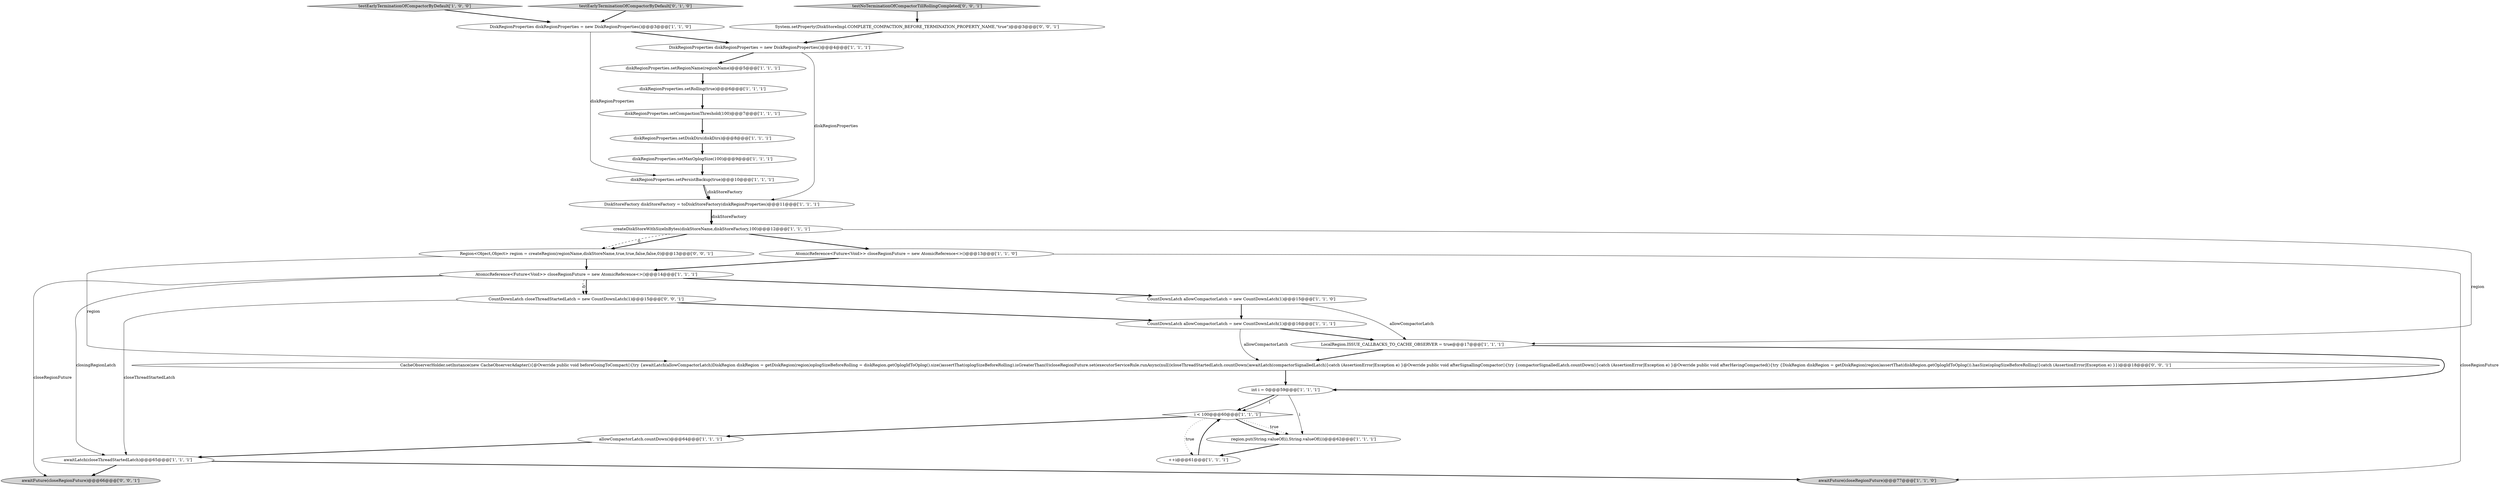 digraph {
12 [style = filled, label = "CountDownLatch allowCompactorLatch = new CountDownLatch(1)@@@16@@@['1', '1', '1']", fillcolor = white, shape = ellipse image = "AAA0AAABBB1BBB"];
5 [style = filled, label = "diskRegionProperties.setCompactionThreshold(100)@@@7@@@['1', '1', '1']", fillcolor = white, shape = ellipse image = "AAA0AAABBB1BBB"];
8 [style = filled, label = "i < 100@@@60@@@['1', '1', '1']", fillcolor = white, shape = diamond image = "AAA0AAABBB1BBB"];
20 [style = filled, label = "diskRegionProperties.setDiskDirs(diskDirs)@@@8@@@['1', '1', '1']", fillcolor = white, shape = ellipse image = "AAA0AAABBB1BBB"];
6 [style = filled, label = "testEarlyTerminationOfCompactorByDefault['1', '0', '0']", fillcolor = lightgray, shape = diamond image = "AAA0AAABBB1BBB"];
2 [style = filled, label = "AtomicReference<Future<Void>> closeRegionFuture = new AtomicReference<>()@@@14@@@['1', '1', '1']", fillcolor = white, shape = ellipse image = "AAA0AAABBB1BBB"];
9 [style = filled, label = "awaitLatch(closeThreadStartedLatch)@@@65@@@['1', '1', '1']", fillcolor = white, shape = ellipse image = "AAA0AAABBB1BBB"];
21 [style = filled, label = "DiskStoreFactory diskStoreFactory = toDiskStoreFactory(diskRegionProperties)@@@11@@@['1', '1', '1']", fillcolor = white, shape = ellipse image = "AAA0AAABBB1BBB"];
22 [style = filled, label = "diskRegionProperties.setRolling(true)@@@6@@@['1', '1', '1']", fillcolor = white, shape = ellipse image = "AAA0AAABBB1BBB"];
19 [style = filled, label = "DiskRegionProperties diskRegionProperties = new DiskRegionProperties()@@@4@@@['1', '1', '1']", fillcolor = white, shape = ellipse image = "AAA0AAABBB1BBB"];
14 [style = filled, label = "createDiskStoreWithSizeInBytes(diskStoreName,diskStoreFactory,100)@@@12@@@['1', '1', '1']", fillcolor = white, shape = ellipse image = "AAA0AAABBB1BBB"];
15 [style = filled, label = "++i@@@61@@@['1', '1', '1']", fillcolor = white, shape = ellipse image = "AAA0AAABBB1BBB"];
3 [style = filled, label = "diskRegionProperties.setRegionName(regionName)@@@5@@@['1', '1', '1']", fillcolor = white, shape = ellipse image = "AAA0AAABBB1BBB"];
16 [style = filled, label = "awaitFuture(closeRegionFuture)@@@77@@@['1', '1', '0']", fillcolor = lightgray, shape = ellipse image = "AAA0AAABBB1BBB"];
27 [style = filled, label = "Region<Object,Object> region = createRegion(regionName,diskStoreName,true,true,false,false,0)@@@13@@@['0', '0', '1']", fillcolor = white, shape = ellipse image = "AAA0AAABBB3BBB"];
1 [style = filled, label = "DiskRegionProperties diskRegionProperties = new DiskRegionProperties()@@@3@@@['1', '1', '0']", fillcolor = white, shape = ellipse image = "AAA0AAABBB1BBB"];
24 [style = filled, label = "System.setProperty(DiskStoreImpl.COMPLETE_COMPACTION_BEFORE_TERMINATION_PROPERTY_NAME,\"true\")@@@3@@@['0', '0', '1']", fillcolor = white, shape = ellipse image = "AAA0AAABBB3BBB"];
29 [style = filled, label = "CountDownLatch closeThreadStartedLatch = new CountDownLatch(1)@@@15@@@['0', '0', '1']", fillcolor = white, shape = ellipse image = "AAA0AAABBB3BBB"];
25 [style = filled, label = "CacheObserverHolder.setInstance(new CacheObserverAdapter(){@Override public void beforeGoingToCompact(){try {awaitLatch(allowCompactorLatch)DiskRegion diskRegion = getDiskRegion(region)oplogSizeBeforeRolling = diskRegion.getOplogIdToOplog().size()assertThat(oplogSizeBeforeRolling).isGreaterThan(0)closeRegionFuture.set(executorServiceRule.runAsync(null))closeThreadStartedLatch.countDown()awaitLatch(compactorSignalledLatch)}catch (AssertionError|Exception e) }@Override public void afterSignallingCompactor(){try {compactorSignalledLatch.countDown()}catch (AssertionError|Exception e) }@Override public void afterHavingCompacted(){try {DiskRegion diskRegion = getDiskRegion(region)assertThat(diskRegion.getOplogIdToOplog()).hasSize(oplogSizeBeforeRolling)}catch (AssertionError|Exception e) }})@@@18@@@['0', '0', '1']", fillcolor = white, shape = ellipse image = "AAA0AAABBB3BBB"];
17 [style = filled, label = "CountDownLatch allowCompactorLatch = new CountDownLatch(1)@@@15@@@['1', '1', '0']", fillcolor = white, shape = ellipse image = "AAA0AAABBB1BBB"];
26 [style = filled, label = "testNoTerminationOfCompactorTillRollingCompleted['0', '0', '1']", fillcolor = lightgray, shape = diamond image = "AAA0AAABBB3BBB"];
28 [style = filled, label = "awaitFuture(closeRegionFuture)@@@66@@@['0', '0', '1']", fillcolor = lightgray, shape = ellipse image = "AAA0AAABBB3BBB"];
7 [style = filled, label = "int i = 0@@@59@@@['1', '1', '1']", fillcolor = white, shape = ellipse image = "AAA0AAABBB1BBB"];
18 [style = filled, label = "allowCompactorLatch.countDown()@@@64@@@['1', '1', '1']", fillcolor = white, shape = ellipse image = "AAA0AAABBB1BBB"];
0 [style = filled, label = "diskRegionProperties.setPersistBackup(true)@@@10@@@['1', '1', '1']", fillcolor = white, shape = ellipse image = "AAA0AAABBB1BBB"];
11 [style = filled, label = "AtomicReference<Future<Void>> closeRegionFuture = new AtomicReference<>()@@@13@@@['1', '1', '0']", fillcolor = white, shape = ellipse image = "AAA0AAABBB1BBB"];
4 [style = filled, label = "diskRegionProperties.setMaxOplogSize(100)@@@9@@@['1', '1', '1']", fillcolor = white, shape = ellipse image = "AAA0AAABBB1BBB"];
13 [style = filled, label = "LocalRegion.ISSUE_CALLBACKS_TO_CACHE_OBSERVER = true@@@17@@@['1', '1', '1']", fillcolor = white, shape = ellipse image = "AAA0AAABBB1BBB"];
23 [style = filled, label = "testEarlyTerminationOfCompactorByDefault['0', '1', '0']", fillcolor = lightgray, shape = diamond image = "AAA0AAABBB2BBB"];
10 [style = filled, label = "region.put(String.valueOf(i),String.valueOf(i))@@@62@@@['1', '1', '1']", fillcolor = white, shape = ellipse image = "AAA0AAABBB1BBB"];
14->27 [style = bold, label=""];
19->3 [style = bold, label=""];
8->10 [style = dotted, label="true"];
26->24 [style = bold, label=""];
17->13 [style = solid, label="allowCompactorLatch"];
22->5 [style = bold, label=""];
21->14 [style = bold, label=""];
14->27 [style = dashed, label="0"];
13->7 [style = bold, label=""];
7->8 [style = bold, label=""];
29->9 [style = solid, label="closeThreadStartedLatch"];
23->1 [style = bold, label=""];
13->25 [style = bold, label=""];
9->16 [style = bold, label=""];
25->7 [style = bold, label=""];
20->4 [style = bold, label=""];
17->12 [style = bold, label=""];
7->10 [style = solid, label="i"];
19->21 [style = solid, label="diskRegionProperties"];
14->11 [style = bold, label=""];
2->28 [style = solid, label="closeRegionFuture"];
11->2 [style = bold, label=""];
2->17 [style = bold, label=""];
12->13 [style = bold, label=""];
2->9 [style = solid, label="closingRegionLatch"];
8->18 [style = bold, label=""];
7->8 [style = solid, label="i"];
0->21 [style = solid, label="diskStoreFactory"];
18->9 [style = bold, label=""];
8->15 [style = dotted, label="true"];
2->29 [style = bold, label=""];
21->14 [style = solid, label="diskStoreFactory"];
1->0 [style = solid, label="diskRegionProperties"];
5->20 [style = bold, label=""];
0->21 [style = bold, label=""];
2->29 [style = dashed, label="0"];
1->19 [style = bold, label=""];
29->12 [style = bold, label=""];
27->25 [style = solid, label="region"];
3->22 [style = bold, label=""];
10->15 [style = bold, label=""];
24->19 [style = bold, label=""];
9->28 [style = bold, label=""];
12->25 [style = solid, label="allowCompactorLatch"];
15->8 [style = bold, label=""];
6->1 [style = bold, label=""];
14->13 [style = solid, label="region"];
8->10 [style = bold, label=""];
4->0 [style = bold, label=""];
11->16 [style = solid, label="closeRegionFuture"];
27->2 [style = bold, label=""];
}
